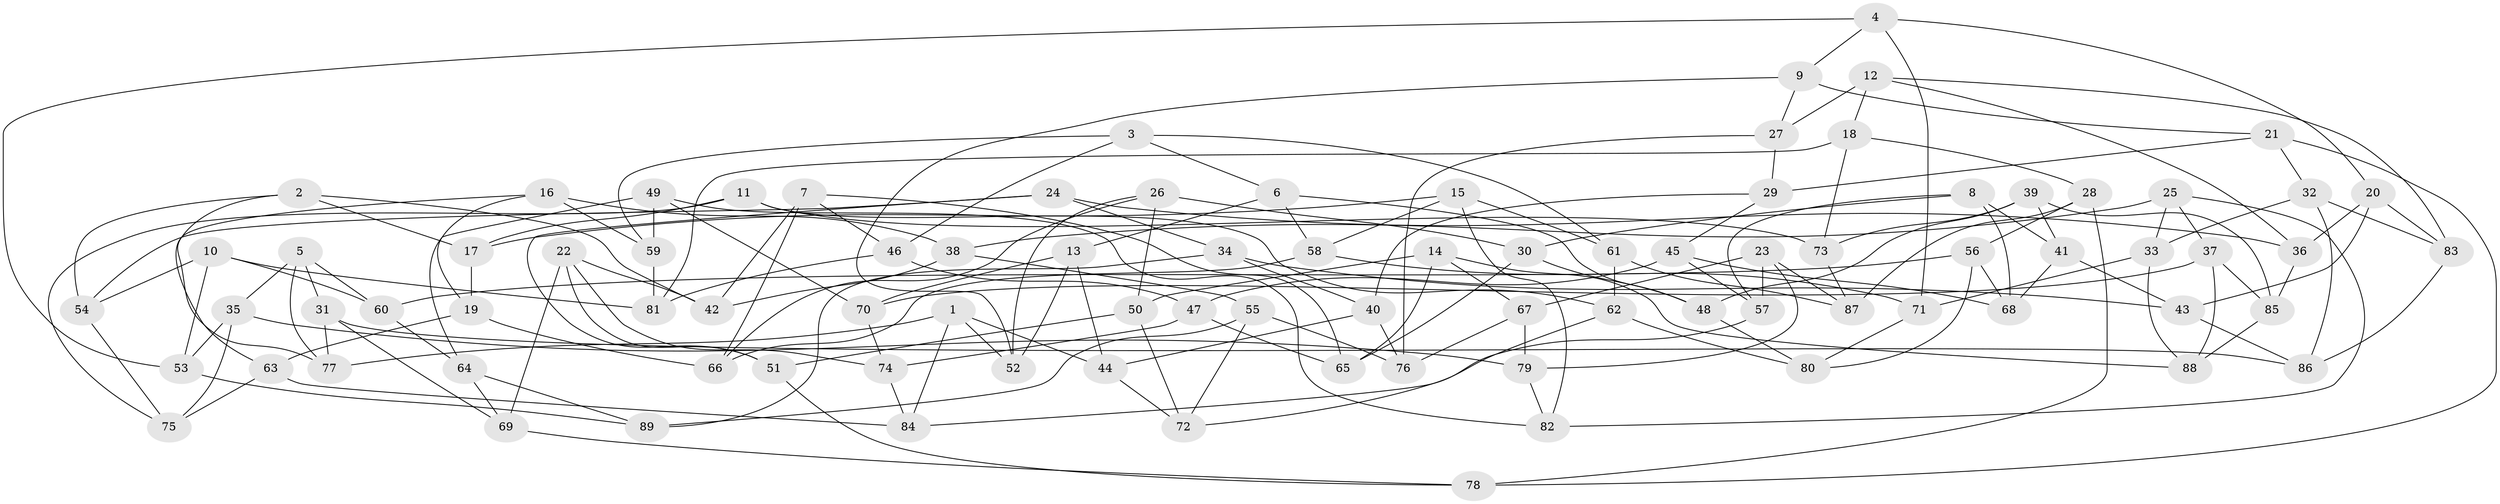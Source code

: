// coarse degree distribution, {4: 0.3333333333333333, 5: 0.3148148148148148, 6: 0.25925925925925924, 3: 0.09259259259259259}
// Generated by graph-tools (version 1.1) at 2025/38/03/04/25 23:38:16]
// undirected, 89 vertices, 178 edges
graph export_dot {
  node [color=gray90,style=filled];
  1;
  2;
  3;
  4;
  5;
  6;
  7;
  8;
  9;
  10;
  11;
  12;
  13;
  14;
  15;
  16;
  17;
  18;
  19;
  20;
  21;
  22;
  23;
  24;
  25;
  26;
  27;
  28;
  29;
  30;
  31;
  32;
  33;
  34;
  35;
  36;
  37;
  38;
  39;
  40;
  41;
  42;
  43;
  44;
  45;
  46;
  47;
  48;
  49;
  50;
  51;
  52;
  53;
  54;
  55;
  56;
  57;
  58;
  59;
  60;
  61;
  62;
  63;
  64;
  65;
  66;
  67;
  68;
  69;
  70;
  71;
  72;
  73;
  74;
  75;
  76;
  77;
  78;
  79;
  80;
  81;
  82;
  83;
  84;
  85;
  86;
  87;
  88;
  89;
  1 -- 77;
  1 -- 84;
  1 -- 52;
  1 -- 44;
  2 -- 17;
  2 -- 54;
  2 -- 42;
  2 -- 77;
  3 -- 59;
  3 -- 61;
  3 -- 46;
  3 -- 6;
  4 -- 71;
  4 -- 20;
  4 -- 9;
  4 -- 53;
  5 -- 60;
  5 -- 77;
  5 -- 35;
  5 -- 31;
  6 -- 48;
  6 -- 58;
  6 -- 13;
  7 -- 66;
  7 -- 65;
  7 -- 46;
  7 -- 42;
  8 -- 41;
  8 -- 68;
  8 -- 30;
  8 -- 57;
  9 -- 21;
  9 -- 27;
  9 -- 52;
  10 -- 60;
  10 -- 53;
  10 -- 81;
  10 -- 54;
  11 -- 62;
  11 -- 73;
  11 -- 75;
  11 -- 17;
  12 -- 83;
  12 -- 27;
  12 -- 36;
  12 -- 18;
  13 -- 70;
  13 -- 52;
  13 -- 44;
  14 -- 65;
  14 -- 88;
  14 -- 67;
  14 -- 50;
  15 -- 82;
  15 -- 17;
  15 -- 61;
  15 -- 58;
  16 -- 19;
  16 -- 38;
  16 -- 63;
  16 -- 59;
  17 -- 19;
  18 -- 28;
  18 -- 81;
  18 -- 73;
  19 -- 66;
  19 -- 63;
  20 -- 36;
  20 -- 43;
  20 -- 83;
  21 -- 32;
  21 -- 78;
  21 -- 29;
  22 -- 42;
  22 -- 74;
  22 -- 51;
  22 -- 69;
  23 -- 57;
  23 -- 87;
  23 -- 79;
  23 -- 67;
  24 -- 54;
  24 -- 34;
  24 -- 51;
  24 -- 36;
  25 -- 38;
  25 -- 33;
  25 -- 82;
  25 -- 37;
  26 -- 66;
  26 -- 50;
  26 -- 52;
  26 -- 30;
  27 -- 76;
  27 -- 29;
  28 -- 78;
  28 -- 56;
  28 -- 87;
  29 -- 40;
  29 -- 45;
  30 -- 48;
  30 -- 65;
  31 -- 77;
  31 -- 86;
  31 -- 69;
  32 -- 86;
  32 -- 33;
  32 -- 83;
  33 -- 88;
  33 -- 71;
  34 -- 89;
  34 -- 43;
  34 -- 40;
  35 -- 79;
  35 -- 75;
  35 -- 53;
  36 -- 85;
  37 -- 85;
  37 -- 88;
  37 -- 70;
  38 -- 55;
  38 -- 42;
  39 -- 73;
  39 -- 85;
  39 -- 48;
  39 -- 41;
  40 -- 76;
  40 -- 44;
  41 -- 43;
  41 -- 68;
  43 -- 86;
  44 -- 72;
  45 -- 57;
  45 -- 68;
  45 -- 47;
  46 -- 47;
  46 -- 81;
  47 -- 74;
  47 -- 65;
  48 -- 80;
  49 -- 59;
  49 -- 64;
  49 -- 70;
  49 -- 82;
  50 -- 51;
  50 -- 72;
  51 -- 78;
  53 -- 89;
  54 -- 75;
  55 -- 89;
  55 -- 76;
  55 -- 72;
  56 -- 60;
  56 -- 80;
  56 -- 68;
  57 -- 84;
  58 -- 66;
  58 -- 71;
  59 -- 81;
  60 -- 64;
  61 -- 62;
  61 -- 87;
  62 -- 72;
  62 -- 80;
  63 -- 75;
  63 -- 84;
  64 -- 89;
  64 -- 69;
  67 -- 76;
  67 -- 79;
  69 -- 78;
  70 -- 74;
  71 -- 80;
  73 -- 87;
  74 -- 84;
  79 -- 82;
  83 -- 86;
  85 -- 88;
}

